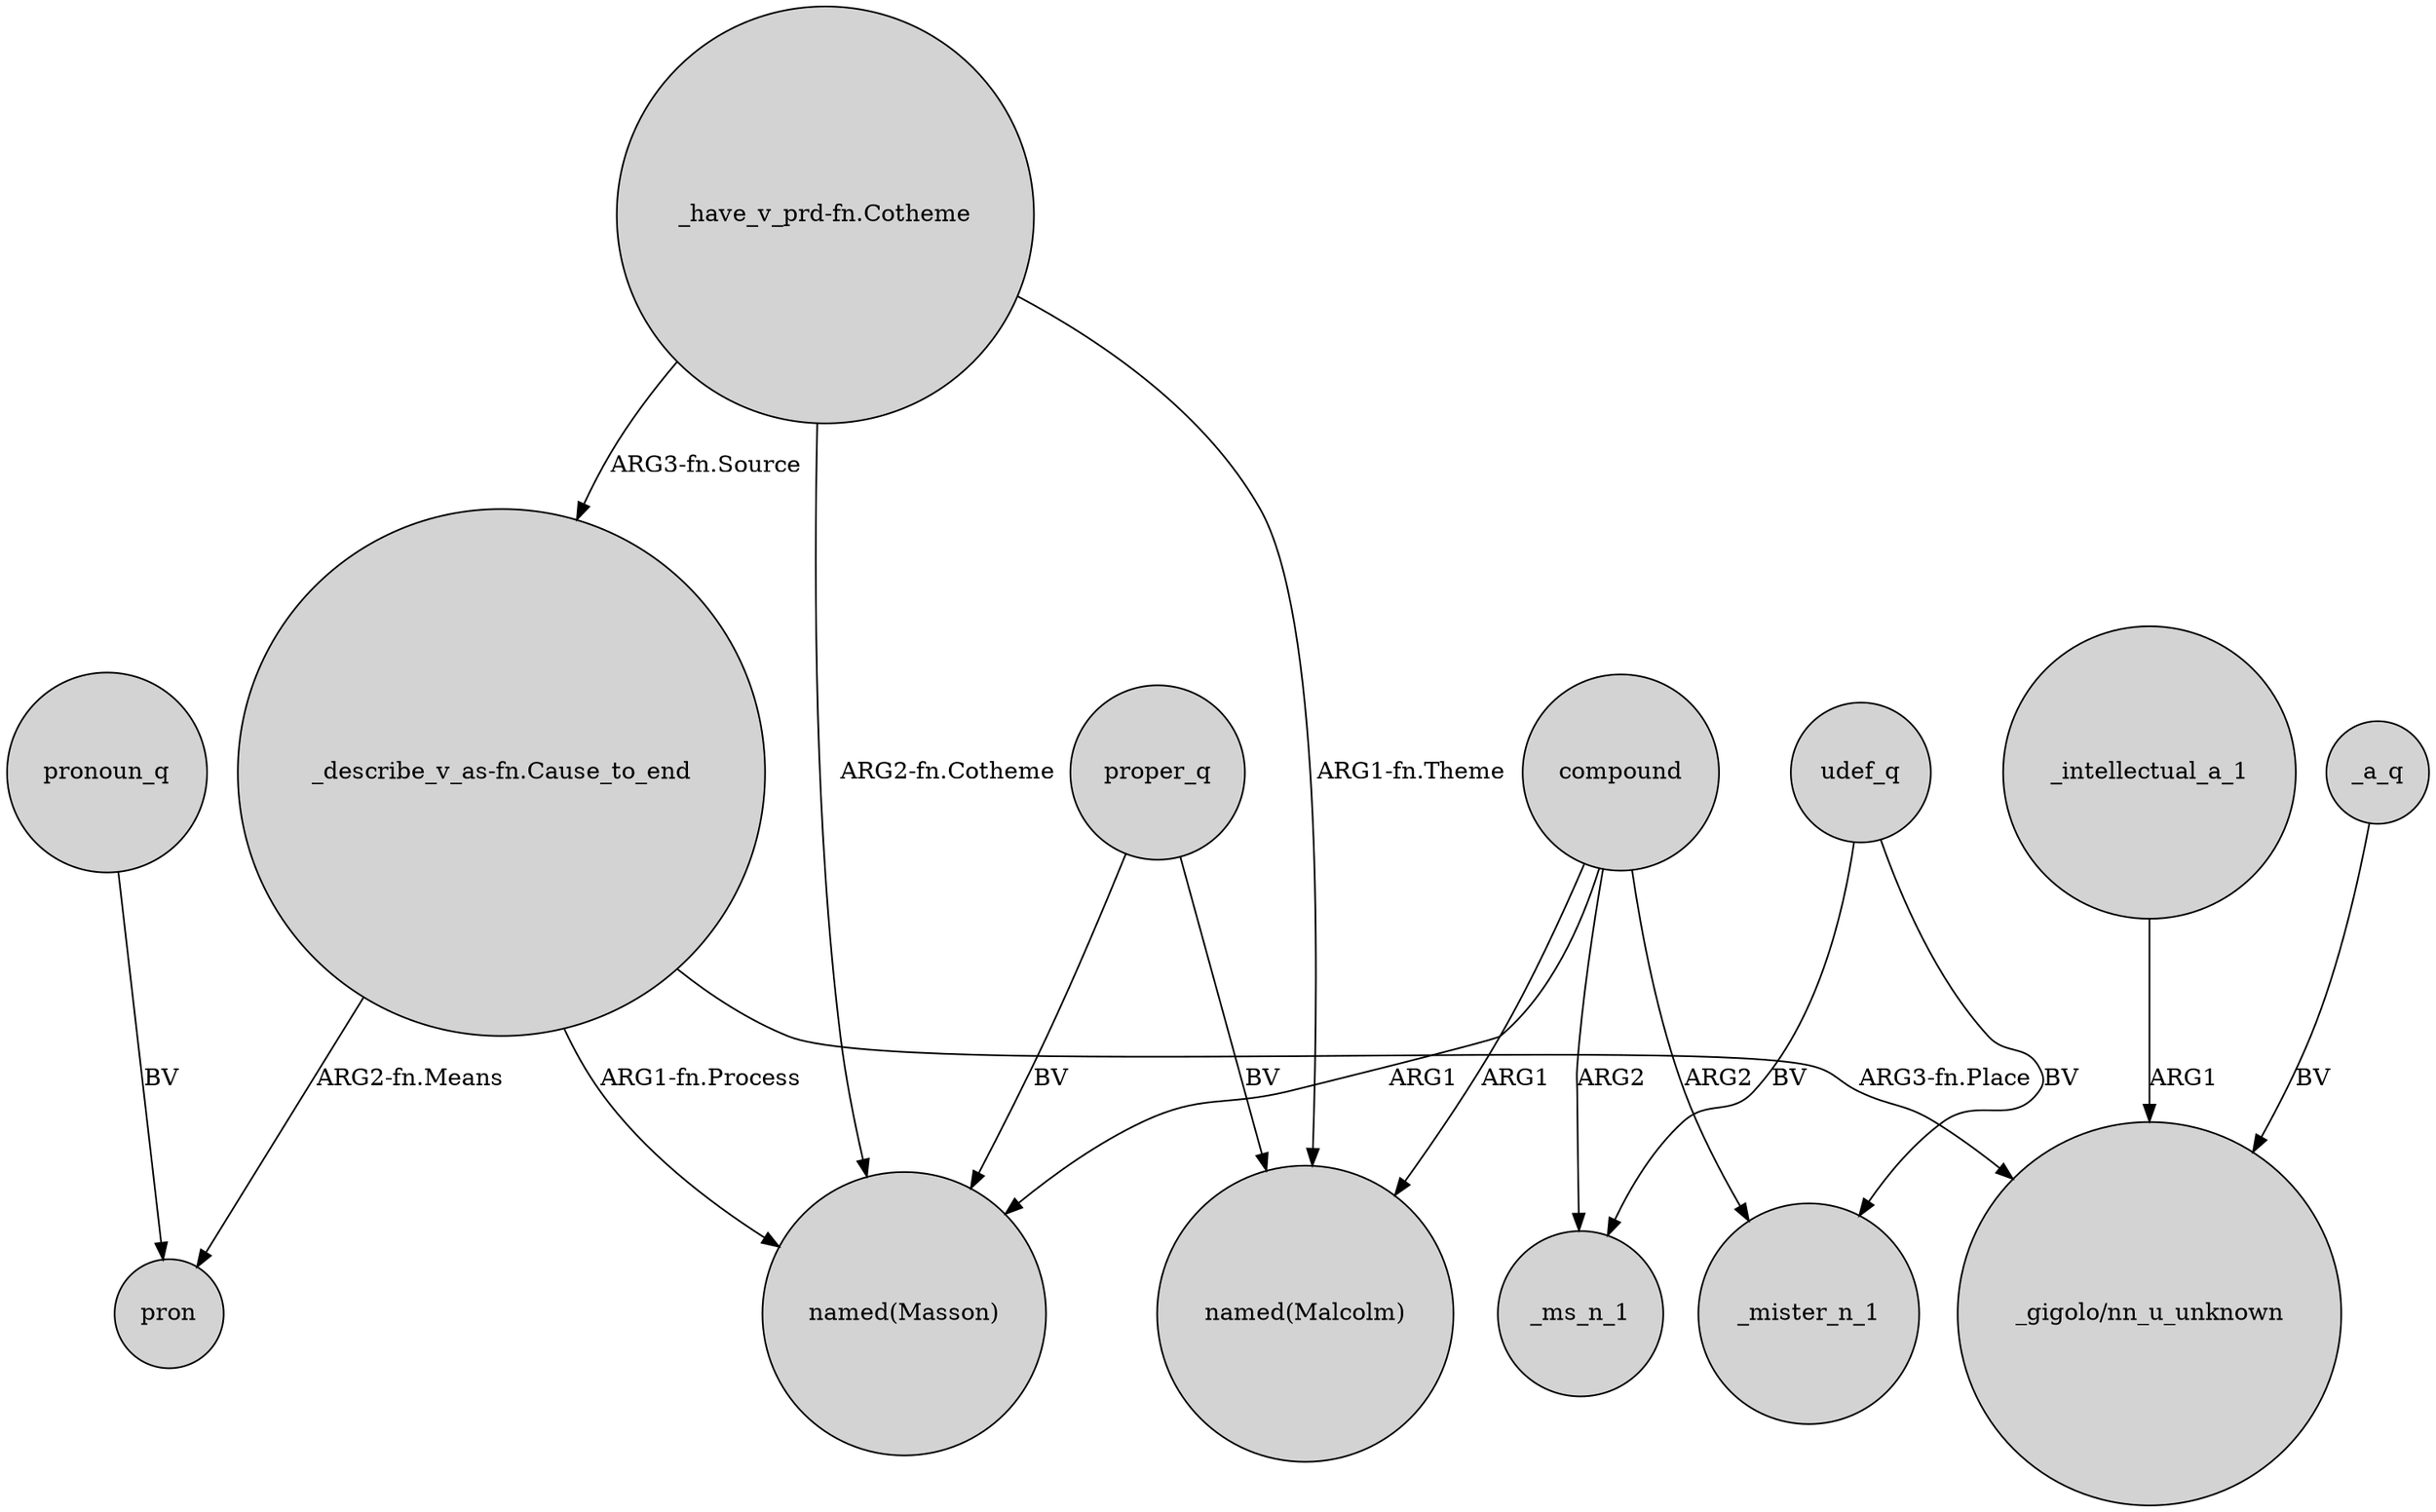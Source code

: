 digraph {
	node [shape=circle style=filled]
	"_describe_v_as-fn.Cause_to_end" -> pron [label="ARG2-fn.Means"]
	"_have_v_prd-fn.Cotheme" -> "_describe_v_as-fn.Cause_to_end" [label="ARG3-fn.Source"]
	compound -> "named(Malcolm)" [label=ARG1]
	proper_q -> "named(Masson)" [label=BV]
	compound -> _mister_n_1 [label=ARG2]
	compound -> "named(Masson)" [label=ARG1]
	"_describe_v_as-fn.Cause_to_end" -> "_gigolo/nn_u_unknown" [label="ARG3-fn.Place"]
	udef_q -> _mister_n_1 [label=BV]
	compound -> _ms_n_1 [label=ARG2]
	proper_q -> "named(Malcolm)" [label=BV]
	"_have_v_prd-fn.Cotheme" -> "named(Malcolm)" [label="ARG1-fn.Theme"]
	_intellectual_a_1 -> "_gigolo/nn_u_unknown" [label=ARG1]
	_a_q -> "_gigolo/nn_u_unknown" [label=BV]
	pronoun_q -> pron [label=BV]
	udef_q -> _ms_n_1 [label=BV]
	"_describe_v_as-fn.Cause_to_end" -> "named(Masson)" [label="ARG1-fn.Process"]
	"_have_v_prd-fn.Cotheme" -> "named(Masson)" [label="ARG2-fn.Cotheme"]
}
